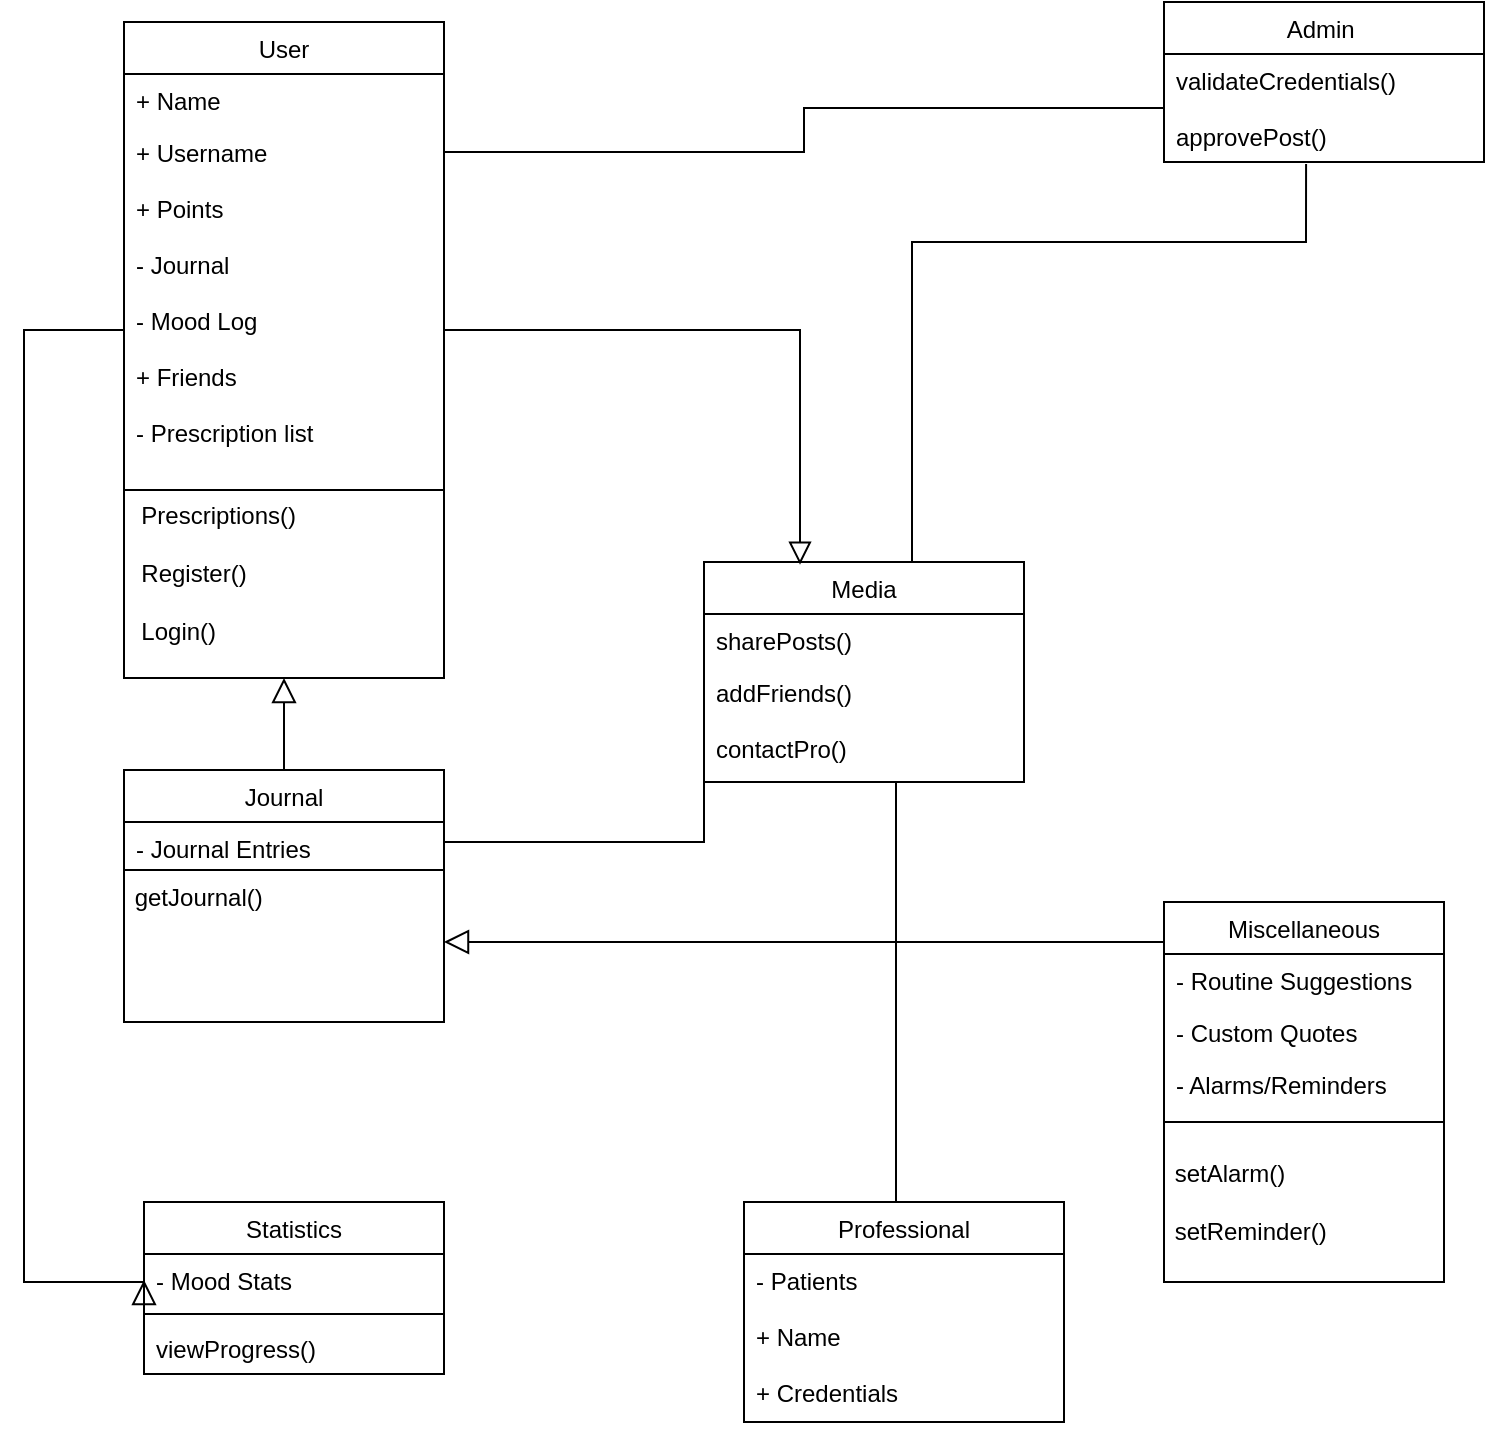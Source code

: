 <mxfile version="15.5.5" type="github">
  <diagram id="C5RBs43oDa-KdzZeNtuy" name="Page-1">
    <mxGraphModel dx="2062" dy="1154" grid="1" gridSize="10" guides="1" tooltips="1" connect="1" arrows="1" fold="1" page="1" pageScale="1" pageWidth="827" pageHeight="1169" math="0" shadow="0">
      <root>
        <mxCell id="WIyWlLk6GJQsqaUBKTNV-0" />
        <mxCell id="WIyWlLk6GJQsqaUBKTNV-1" parent="WIyWlLk6GJQsqaUBKTNV-0" />
        <mxCell id="zkfFHV4jXpPFQw0GAbJ--0" value="User" style="swimlane;fontStyle=0;align=center;verticalAlign=top;childLayout=stackLayout;horizontal=1;startSize=26;horizontalStack=0;resizeParent=1;resizeLast=0;collapsible=1;marginBottom=0;rounded=0;shadow=0;strokeWidth=1;" parent="WIyWlLk6GJQsqaUBKTNV-1" vertex="1">
          <mxGeometry x="90" y="50" width="160" height="328" as="geometry">
            <mxRectangle x="230" y="140" width="160" height="26" as="alternateBounds" />
          </mxGeometry>
        </mxCell>
        <mxCell id="zkfFHV4jXpPFQw0GAbJ--1" value="+ Name" style="text;align=left;verticalAlign=top;spacingLeft=4;spacingRight=4;overflow=hidden;rotatable=0;points=[[0,0.5],[1,0.5]];portConstraint=eastwest;" parent="zkfFHV4jXpPFQw0GAbJ--0" vertex="1">
          <mxGeometry y="26" width="160" height="26" as="geometry" />
        </mxCell>
        <mxCell id="zkfFHV4jXpPFQw0GAbJ--2" value="+ Username" style="text;align=left;verticalAlign=top;spacingLeft=4;spacingRight=4;overflow=hidden;rotatable=0;points=[[0,0.5],[1,0.5]];portConstraint=eastwest;rounded=0;shadow=0;html=0;" parent="zkfFHV4jXpPFQw0GAbJ--0" vertex="1">
          <mxGeometry y="52" width="160" height="26" as="geometry" />
        </mxCell>
        <mxCell id="zkfFHV4jXpPFQw0GAbJ--5" value="+ Points            &#xa;&#xa;- Journal&#xa;&#xa;- Mood Log&#xa;&#xa;+ Friends&#xa;&#xa;- Prescription list" style="text;align=left;verticalAlign=top;spacingLeft=4;spacingRight=4;overflow=hidden;rotatable=0;points=[[0,0.5],[1,0.5]];portConstraint=eastwest;spacingTop=2;" parent="zkfFHV4jXpPFQw0GAbJ--0" vertex="1">
          <mxGeometry y="78" width="160" height="152" as="geometry" />
        </mxCell>
        <mxCell id="5dakX5fXaXYer8SWxfgA-16" value="" style="line;strokeWidth=1;fillColor=none;align=left;verticalAlign=middle;spacingTop=-1;spacingLeft=3;spacingRight=3;rotatable=0;labelPosition=right;points=[];portConstraint=eastwest;" parent="zkfFHV4jXpPFQw0GAbJ--0" vertex="1">
          <mxGeometry y="230" width="160" height="8" as="geometry" />
        </mxCell>
        <mxCell id="5dakX5fXaXYer8SWxfgA-17" value="&amp;nbsp; Prescriptions()&amp;nbsp;&lt;br style=&quot;padding: 0px ; margin: 0px&quot;&gt;&lt;br&gt;&amp;nbsp; Register()&lt;br&gt;&lt;br style=&quot;padding: 0px ; margin: 0px&quot;&gt;&amp;nbsp; Login()&lt;div style=&quot;padding: 0px ; margin: 0px&quot;&gt;&lt;br style=&quot;padding: 0px ; margin: 0px&quot;&gt;&lt;/div&gt;" style="text;html=1;align=left;verticalAlign=middle;resizable=0;points=[];autosize=1;strokeColor=none;fillColor=none;" parent="zkfFHV4jXpPFQw0GAbJ--0" vertex="1">
          <mxGeometry y="238" width="160" height="90" as="geometry" />
        </mxCell>
        <mxCell id="zkfFHV4jXpPFQw0GAbJ--6" value="Journal" style="swimlane;fontStyle=0;align=center;verticalAlign=top;childLayout=stackLayout;horizontal=1;startSize=26;horizontalStack=0;resizeParent=1;resizeLast=0;collapsible=1;marginBottom=0;rounded=0;shadow=0;strokeWidth=1;" parent="WIyWlLk6GJQsqaUBKTNV-1" vertex="1">
          <mxGeometry x="90" y="424" width="160" height="126" as="geometry">
            <mxRectangle x="130" y="380" width="160" height="26" as="alternateBounds" />
          </mxGeometry>
        </mxCell>
        <mxCell id="zkfFHV4jXpPFQw0GAbJ--7" value="- Journal Entries" style="text;align=left;verticalAlign=top;spacingLeft=4;spacingRight=4;overflow=hidden;rotatable=0;points=[[0,0.5],[1,0.5]];portConstraint=eastwest;" parent="zkfFHV4jXpPFQw0GAbJ--6" vertex="1">
          <mxGeometry y="26" width="160" height="20" as="geometry" />
        </mxCell>
        <mxCell id="SM2dGGX1jnGZHNAkfNdq-9" value="" style="line;strokeWidth=1;fillColor=none;align=left;verticalAlign=middle;spacingTop=-1;spacingLeft=3;spacingRight=3;rotatable=0;labelPosition=right;points=[];portConstraint=eastwest;" parent="zkfFHV4jXpPFQw0GAbJ--6" vertex="1">
          <mxGeometry y="46" width="160" height="8" as="geometry" />
        </mxCell>
        <mxCell id="SM2dGGX1jnGZHNAkfNdq-10" value="&amp;nbsp;getJournal()" style="text;html=1;align=left;verticalAlign=middle;resizable=0;points=[];autosize=1;strokeColor=none;fillColor=none;" parent="zkfFHV4jXpPFQw0GAbJ--6" vertex="1">
          <mxGeometry y="54" width="160" height="20" as="geometry" />
        </mxCell>
        <mxCell id="zkfFHV4jXpPFQw0GAbJ--12" value="" style="endArrow=block;endSize=10;endFill=0;shadow=0;strokeWidth=1;rounded=0;edgeStyle=elbowEdgeStyle;elbow=vertical;" parent="WIyWlLk6GJQsqaUBKTNV-1" source="zkfFHV4jXpPFQw0GAbJ--6" target="zkfFHV4jXpPFQw0GAbJ--0" edge="1">
          <mxGeometry width="160" relative="1" as="geometry">
            <mxPoint x="200" y="203" as="sourcePoint" />
            <mxPoint x="200" y="203" as="targetPoint" />
          </mxGeometry>
        </mxCell>
        <mxCell id="zkfFHV4jXpPFQw0GAbJ--13" value="Professional" style="swimlane;fontStyle=0;align=center;verticalAlign=top;childLayout=stackLayout;horizontal=1;startSize=26;horizontalStack=0;resizeParent=1;resizeLast=0;collapsible=1;marginBottom=0;rounded=0;shadow=0;strokeWidth=1;" parent="WIyWlLk6GJQsqaUBKTNV-1" vertex="1">
          <mxGeometry x="400" y="640" width="160" height="110" as="geometry">
            <mxRectangle x="340" y="380" width="170" height="26" as="alternateBounds" />
          </mxGeometry>
        </mxCell>
        <mxCell id="zkfFHV4jXpPFQw0GAbJ--14" value="- Patients&#xa;&#xa;+ Name&#xa;&#xa;+ Credentials" style="text;align=left;verticalAlign=top;spacingLeft=4;spacingRight=4;overflow=hidden;rotatable=0;points=[[0,0.5],[1,0.5]];portConstraint=eastwest;" parent="zkfFHV4jXpPFQw0GAbJ--13" vertex="1">
          <mxGeometry y="26" width="160" height="84" as="geometry" />
        </mxCell>
        <mxCell id="zkfFHV4jXpPFQw0GAbJ--16" value="" style="endArrow=none;endSize=10;endFill=0;shadow=0;strokeWidth=1;rounded=0;edgeStyle=elbowEdgeStyle;elbow=vertical;entryX=0.6;entryY=1;entryDx=0;entryDy=0;entryPerimeter=0;" parent="WIyWlLk6GJQsqaUBKTNV-1" target="5dakX5fXaXYer8SWxfgA-4" edge="1">
          <mxGeometry width="160" relative="1" as="geometry">
            <mxPoint x="476" y="640" as="sourcePoint" />
            <mxPoint x="479.04" y="440" as="targetPoint" />
            <Array as="points">
              <mxPoint x="479" y="630" />
              <mxPoint x="450" y="600" />
            </Array>
          </mxGeometry>
        </mxCell>
        <mxCell id="zkfFHV4jXpPFQw0GAbJ--17" value="Admin " style="swimlane;fontStyle=0;align=center;verticalAlign=top;childLayout=stackLayout;horizontal=1;startSize=26;horizontalStack=0;resizeParent=1;resizeLast=0;collapsible=1;marginBottom=0;rounded=0;shadow=0;strokeWidth=1;" parent="WIyWlLk6GJQsqaUBKTNV-1" vertex="1">
          <mxGeometry x="610" y="40" width="160" height="80" as="geometry">
            <mxRectangle x="550" y="140" width="160" height="26" as="alternateBounds" />
          </mxGeometry>
        </mxCell>
        <mxCell id="zkfFHV4jXpPFQw0GAbJ--18" value="validateCredentials()&#xa;&#xa;approvePost()" style="text;align=left;verticalAlign=top;spacingLeft=4;spacingRight=4;overflow=hidden;rotatable=0;points=[[0,0.5],[1,0.5]];portConstraint=eastwest;" parent="zkfFHV4jXpPFQw0GAbJ--17" vertex="1">
          <mxGeometry y="26" width="160" height="54" as="geometry" />
        </mxCell>
        <mxCell id="5dakX5fXaXYer8SWxfgA-1" value="Media" style="swimlane;fontStyle=0;align=center;verticalAlign=top;childLayout=stackLayout;horizontal=1;startSize=26;horizontalStack=0;resizeParent=1;resizeParentMax=0;resizeLast=0;collapsible=1;marginBottom=0;" parent="WIyWlLk6GJQsqaUBKTNV-1" vertex="1">
          <mxGeometry x="380" y="320" width="160" height="110" as="geometry" />
        </mxCell>
        <mxCell id="5dakX5fXaXYer8SWxfgA-2" value="sharePosts()" style="text;strokeColor=none;fillColor=none;align=left;verticalAlign=top;spacingLeft=4;spacingRight=4;overflow=hidden;rotatable=0;points=[[0,0.5],[1,0.5]];portConstraint=eastwest;" parent="5dakX5fXaXYer8SWxfgA-1" vertex="1">
          <mxGeometry y="26" width="160" height="26" as="geometry" />
        </mxCell>
        <mxCell id="5dakX5fXaXYer8SWxfgA-4" value="addFriends()&#xa;&#xa;contactPro()&#xa;" style="text;strokeColor=none;fillColor=none;align=left;verticalAlign=top;spacingLeft=4;spacingRight=4;overflow=hidden;rotatable=0;points=[[0,0.5],[1,0.5]];portConstraint=eastwest;" parent="5dakX5fXaXYer8SWxfgA-1" vertex="1">
          <mxGeometry y="52" width="160" height="58" as="geometry" />
        </mxCell>
        <mxCell id="5dakX5fXaXYer8SWxfgA-10" value="" style="endArrow=block;endFill=0;html=1;edgeStyle=orthogonalEdgeStyle;align=left;verticalAlign=top;rounded=0;exitX=1;exitY=0.5;exitDx=0;exitDy=0;endSize=9;entryX=0.3;entryY=0.012;entryDx=0;entryDy=0;entryPerimeter=0;" parent="WIyWlLk6GJQsqaUBKTNV-1" source="zkfFHV4jXpPFQw0GAbJ--5" target="5dakX5fXaXYer8SWxfgA-1" edge="1">
          <mxGeometry x="-1" relative="1" as="geometry">
            <mxPoint x="330" y="210" as="sourcePoint" />
            <mxPoint x="280" y="203" as="targetPoint" />
          </mxGeometry>
        </mxCell>
        <mxCell id="lZ2SX73jCHwQu3gNWfRe-0" value="" style="endArrow=none;endFill=0;html=1;edgeStyle=orthogonalEdgeStyle;align=left;verticalAlign=top;rounded=0;endSize=10;entryX=1;entryY=0.5;entryDx=0;entryDy=0;" parent="WIyWlLk6GJQsqaUBKTNV-1" source="zkfFHV4jXpPFQw0GAbJ--18" target="zkfFHV4jXpPFQw0GAbJ--2" edge="1">
          <mxGeometry x="-1" relative="1" as="geometry">
            <mxPoint x="440" y="110" as="sourcePoint" />
            <mxPoint x="530" y="100" as="targetPoint" />
          </mxGeometry>
        </mxCell>
        <mxCell id="lZ2SX73jCHwQu3gNWfRe-2" value="" style="endArrow=none;endFill=0;html=1;edgeStyle=orthogonalEdgeStyle;align=left;verticalAlign=top;rounded=0;endSize=10;exitX=0.444;exitY=1.019;exitDx=0;exitDy=0;exitPerimeter=0;" parent="WIyWlLk6GJQsqaUBKTNV-1" source="zkfFHV4jXpPFQw0GAbJ--18" edge="1">
          <mxGeometry x="-1" relative="1" as="geometry">
            <mxPoint x="681" y="140" as="sourcePoint" />
            <mxPoint x="484" y="320" as="targetPoint" />
            <Array as="points">
              <mxPoint x="681" y="160" />
              <mxPoint x="484" y="160" />
            </Array>
          </mxGeometry>
        </mxCell>
        <mxCell id="lZ2SX73jCHwQu3gNWfRe-5" value="" style="endArrow=none;endFill=0;html=1;edgeStyle=orthogonalEdgeStyle;align=left;verticalAlign=top;rounded=0;endSize=10;entryX=1;entryY=0.5;entryDx=0;entryDy=0;" parent="WIyWlLk6GJQsqaUBKTNV-1" target="zkfFHV4jXpPFQw0GAbJ--7" edge="1">
          <mxGeometry x="-1" relative="1" as="geometry">
            <mxPoint x="380" y="429" as="sourcePoint" />
            <mxPoint x="410" y="635.5" as="targetPoint" />
            <Array as="points">
              <mxPoint x="380" y="429" />
              <mxPoint x="380" y="663" />
            </Array>
          </mxGeometry>
        </mxCell>
        <mxCell id="SM2dGGX1jnGZHNAkfNdq-4" value="Statistics" style="swimlane;fontStyle=0;childLayout=stackLayout;horizontal=1;startSize=26;fillColor=none;horizontalStack=0;resizeParent=1;resizeParentMax=0;resizeLast=0;collapsible=1;marginBottom=0;" parent="WIyWlLk6GJQsqaUBKTNV-1" vertex="1">
          <mxGeometry x="100" y="640" width="150" height="86" as="geometry" />
        </mxCell>
        <mxCell id="SM2dGGX1jnGZHNAkfNdq-5" value="- Mood Stats" style="text;strokeColor=none;fillColor=none;align=left;verticalAlign=top;spacingLeft=4;spacingRight=4;overflow=hidden;rotatable=0;points=[[0,0.5],[1,0.5]];portConstraint=eastwest;" parent="SM2dGGX1jnGZHNAkfNdq-4" vertex="1">
          <mxGeometry y="26" width="150" height="26" as="geometry" />
        </mxCell>
        <mxCell id="SM2dGGX1jnGZHNAkfNdq-8" value="" style="line;strokeWidth=1;fillColor=none;align=left;verticalAlign=middle;spacingTop=-1;spacingLeft=3;spacingRight=3;rotatable=0;labelPosition=right;points=[];portConstraint=eastwest;" parent="SM2dGGX1jnGZHNAkfNdq-4" vertex="1">
          <mxGeometry y="52" width="150" height="8" as="geometry" />
        </mxCell>
        <mxCell id="SM2dGGX1jnGZHNAkfNdq-6" value="viewProgress()" style="text;strokeColor=none;fillColor=none;align=left;verticalAlign=top;spacingLeft=4;spacingRight=4;overflow=hidden;rotatable=0;points=[[0,0.5],[1,0.5]];portConstraint=eastwest;" parent="SM2dGGX1jnGZHNAkfNdq-4" vertex="1">
          <mxGeometry y="60" width="150" height="26" as="geometry" />
        </mxCell>
        <mxCell id="SM2dGGX1jnGZHNAkfNdq-11" value="" style="endArrow=block;endFill=0;html=1;edgeStyle=orthogonalEdgeStyle;align=left;verticalAlign=top;rounded=0;exitX=0;exitY=0.5;exitDx=0;exitDy=0;endSize=10;entryX=0;entryY=0.5;entryDx=0;entryDy=0;" parent="WIyWlLk6GJQsqaUBKTNV-1" source="zkfFHV4jXpPFQw0GAbJ--5" target="SM2dGGX1jnGZHNAkfNdq-5" edge="1">
          <mxGeometry x="-1" y="-17" relative="1" as="geometry">
            <mxPoint x="-130" y="170" as="sourcePoint" />
            <mxPoint x="70" y="680" as="targetPoint" />
            <Array as="points">
              <mxPoint x="40" y="204" />
              <mxPoint x="40" y="680" />
            </Array>
            <mxPoint x="10" y="3" as="offset" />
          </mxGeometry>
        </mxCell>
        <mxCell id="SM2dGGX1jnGZHNAkfNdq-14" value="Miscellaneous" style="swimlane;fontStyle=0;childLayout=stackLayout;horizontal=1;startSize=26;fillColor=none;horizontalStack=0;resizeParent=1;resizeParentMax=0;resizeLast=0;collapsible=1;marginBottom=0;align=center;" parent="WIyWlLk6GJQsqaUBKTNV-1" vertex="1">
          <mxGeometry x="610" y="490" width="140" height="110" as="geometry" />
        </mxCell>
        <mxCell id="SM2dGGX1jnGZHNAkfNdq-15" value="- Routine Suggestions" style="text;strokeColor=none;fillColor=none;align=left;verticalAlign=top;spacingLeft=4;spacingRight=4;overflow=hidden;rotatable=0;points=[[0,0.5],[1,0.5]];portConstraint=eastwest;" parent="SM2dGGX1jnGZHNAkfNdq-14" vertex="1">
          <mxGeometry y="26" width="140" height="26" as="geometry" />
        </mxCell>
        <mxCell id="SM2dGGX1jnGZHNAkfNdq-16" value="- Custom Quotes" style="text;strokeColor=none;fillColor=none;align=left;verticalAlign=top;spacingLeft=4;spacingRight=4;overflow=hidden;rotatable=0;points=[[0,0.5],[1,0.5]];portConstraint=eastwest;" parent="SM2dGGX1jnGZHNAkfNdq-14" vertex="1">
          <mxGeometry y="52" width="140" height="26" as="geometry" />
        </mxCell>
        <mxCell id="SM2dGGX1jnGZHNAkfNdq-17" value="- Alarms/Reminders" style="text;strokeColor=none;fillColor=none;align=left;verticalAlign=top;spacingLeft=4;spacingRight=4;overflow=hidden;rotatable=0;points=[[0,0.5],[1,0.5]];portConstraint=eastwest;" parent="SM2dGGX1jnGZHNAkfNdq-14" vertex="1">
          <mxGeometry y="78" width="140" height="32" as="geometry" />
        </mxCell>
        <mxCell id="SM2dGGX1jnGZHNAkfNdq-18" value="" style="endArrow=block;endFill=0;html=1;edgeStyle=orthogonalEdgeStyle;align=left;verticalAlign=top;rounded=0;endSize=10;exitX=0;exitY=0.5;exitDx=0;exitDy=0;" parent="WIyWlLk6GJQsqaUBKTNV-1" source="SM2dGGX1jnGZHNAkfNdq-16" edge="1">
          <mxGeometry x="-1" relative="1" as="geometry">
            <mxPoint x="620" y="350" as="sourcePoint" />
            <mxPoint x="250" y="510" as="targetPoint" />
            <Array as="points">
              <mxPoint x="610" y="510" />
            </Array>
          </mxGeometry>
        </mxCell>
        <mxCell id="0vJfjShi-lNAyekblt6k-1" value="&amp;nbsp;setAlarm()&lt;br&gt;&lt;br&gt;&amp;nbsp;setReminder()" style="html=1;fillColor=none;align=left;" vertex="1" parent="WIyWlLk6GJQsqaUBKTNV-1">
          <mxGeometry x="610" y="600" width="140" height="80" as="geometry" />
        </mxCell>
      </root>
    </mxGraphModel>
  </diagram>
</mxfile>
